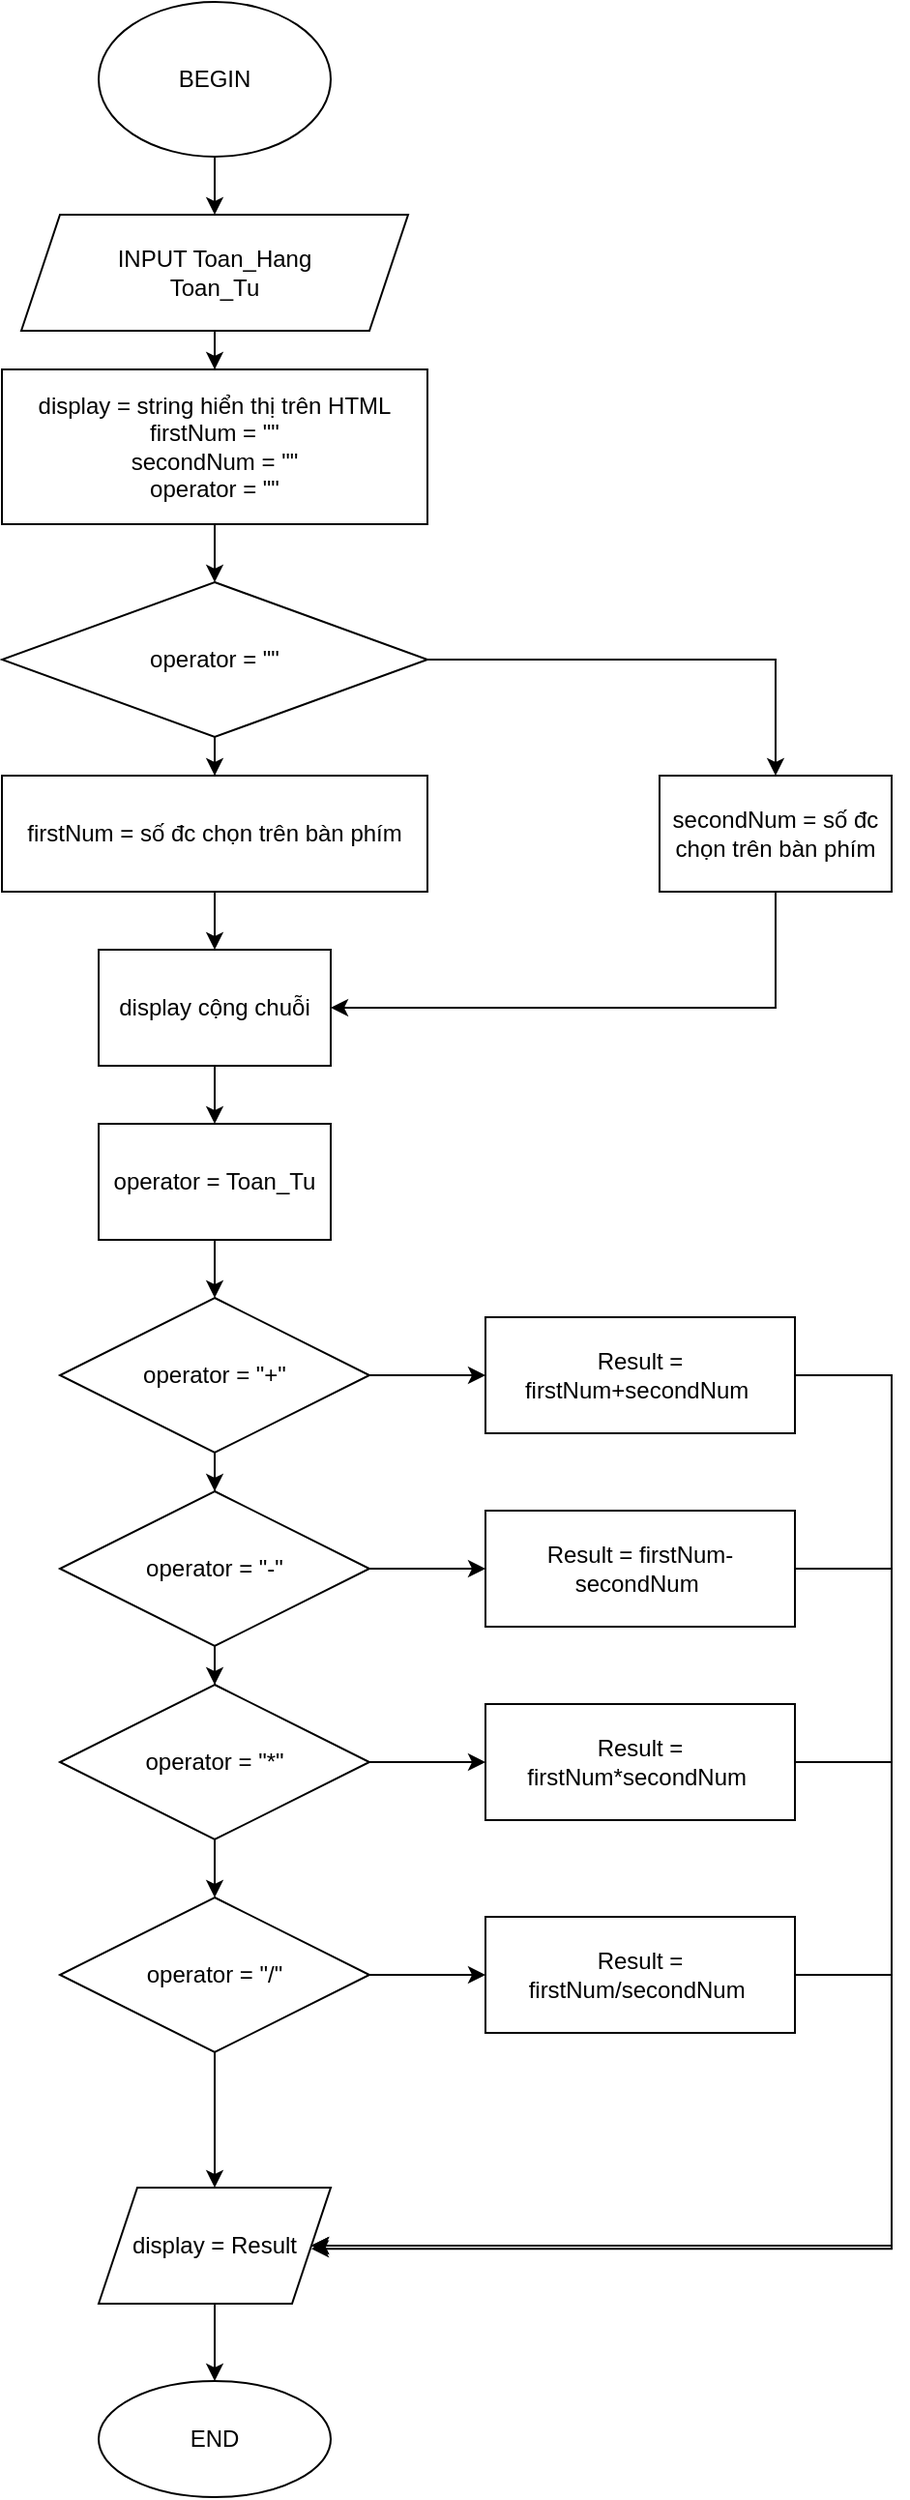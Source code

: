 <mxfile version="20.2.3" type="device"><diagram id="irDqYhnrl2oRboNNfy2U" name="Trang-1"><mxGraphModel dx="1037" dy="641" grid="1" gridSize="10" guides="1" tooltips="1" connect="1" arrows="1" fold="1" page="1" pageScale="1" pageWidth="850" pageHeight="1100" math="0" shadow="0"><root><mxCell id="0"/><mxCell id="1" parent="0"/><mxCell id="HsetPPcqgvdZ3xpiAnZh-3" value="" style="edgeStyle=orthogonalEdgeStyle;rounded=0;orthogonalLoop=1;jettySize=auto;html=1;" edge="1" parent="1" source="HsetPPcqgvdZ3xpiAnZh-1" target="HsetPPcqgvdZ3xpiAnZh-2"><mxGeometry relative="1" as="geometry"/></mxCell><mxCell id="HsetPPcqgvdZ3xpiAnZh-1" value="BEGIN" style="ellipse;whiteSpace=wrap;html=1;" vertex="1" parent="1"><mxGeometry x="310" y="50" width="120" height="80" as="geometry"/></mxCell><mxCell id="HsetPPcqgvdZ3xpiAnZh-5" value="" style="edgeStyle=orthogonalEdgeStyle;rounded=0;orthogonalLoop=1;jettySize=auto;html=1;" edge="1" parent="1" source="HsetPPcqgvdZ3xpiAnZh-2" target="HsetPPcqgvdZ3xpiAnZh-4"><mxGeometry relative="1" as="geometry"/></mxCell><mxCell id="HsetPPcqgvdZ3xpiAnZh-2" value="INPUT Toan_Hang&lt;br&gt;Toan_Tu" style="shape=parallelogram;perimeter=parallelogramPerimeter;whiteSpace=wrap;html=1;fixedSize=1;" vertex="1" parent="1"><mxGeometry x="270" y="160" width="200" height="60" as="geometry"/></mxCell><mxCell id="HsetPPcqgvdZ3xpiAnZh-7" value="" style="edgeStyle=orthogonalEdgeStyle;rounded=0;orthogonalLoop=1;jettySize=auto;html=1;" edge="1" parent="1" source="HsetPPcqgvdZ3xpiAnZh-4" target="HsetPPcqgvdZ3xpiAnZh-6"><mxGeometry relative="1" as="geometry"/></mxCell><mxCell id="HsetPPcqgvdZ3xpiAnZh-4" value="display = string hiển thị trên HTML&lt;br&gt;firstNum = &quot;&quot;&lt;br&gt;secondNum = &quot;&quot;&lt;br&gt;operator = &quot;&quot;&lt;br&gt;" style="whiteSpace=wrap;html=1;" vertex="1" parent="1"><mxGeometry x="260" y="240" width="220" height="80" as="geometry"/></mxCell><mxCell id="HsetPPcqgvdZ3xpiAnZh-9" value="" style="edgeStyle=orthogonalEdgeStyle;rounded=0;orthogonalLoop=1;jettySize=auto;html=1;" edge="1" parent="1" source="HsetPPcqgvdZ3xpiAnZh-6" target="HsetPPcqgvdZ3xpiAnZh-8"><mxGeometry relative="1" as="geometry"/></mxCell><mxCell id="HsetPPcqgvdZ3xpiAnZh-11" value="" style="edgeStyle=orthogonalEdgeStyle;rounded=0;orthogonalLoop=1;jettySize=auto;html=1;" edge="1" parent="1" source="HsetPPcqgvdZ3xpiAnZh-6" target="HsetPPcqgvdZ3xpiAnZh-10"><mxGeometry relative="1" as="geometry"/></mxCell><mxCell id="HsetPPcqgvdZ3xpiAnZh-6" value="operator = &quot;&quot;" style="rhombus;whiteSpace=wrap;html=1;" vertex="1" parent="1"><mxGeometry x="260" y="350" width="220" height="80" as="geometry"/></mxCell><mxCell id="HsetPPcqgvdZ3xpiAnZh-13" value="" style="edgeStyle=orthogonalEdgeStyle;rounded=0;orthogonalLoop=1;jettySize=auto;html=1;" edge="1" parent="1" source="HsetPPcqgvdZ3xpiAnZh-8" target="HsetPPcqgvdZ3xpiAnZh-12"><mxGeometry relative="1" as="geometry"/></mxCell><mxCell id="HsetPPcqgvdZ3xpiAnZh-8" value="firstNum = số đc chọn trên bàn phím" style="whiteSpace=wrap;html=1;" vertex="1" parent="1"><mxGeometry x="260" y="450" width="220" height="60" as="geometry"/></mxCell><mxCell id="HsetPPcqgvdZ3xpiAnZh-14" style="edgeStyle=orthogonalEdgeStyle;rounded=0;orthogonalLoop=1;jettySize=auto;html=1;entryX=1;entryY=0.5;entryDx=0;entryDy=0;" edge="1" parent="1" source="HsetPPcqgvdZ3xpiAnZh-10" target="HsetPPcqgvdZ3xpiAnZh-12"><mxGeometry relative="1" as="geometry"><Array as="points"><mxPoint x="660" y="570"/></Array></mxGeometry></mxCell><mxCell id="HsetPPcqgvdZ3xpiAnZh-10" value="secondNum = số đc chọn trên bàn phím" style="whiteSpace=wrap;html=1;" vertex="1" parent="1"><mxGeometry x="600" y="450" width="120" height="60" as="geometry"/></mxCell><mxCell id="HsetPPcqgvdZ3xpiAnZh-18" value="" style="edgeStyle=orthogonalEdgeStyle;rounded=0;orthogonalLoop=1;jettySize=auto;html=1;" edge="1" parent="1" source="HsetPPcqgvdZ3xpiAnZh-12" target="HsetPPcqgvdZ3xpiAnZh-17"><mxGeometry relative="1" as="geometry"/></mxCell><mxCell id="HsetPPcqgvdZ3xpiAnZh-12" value="display cộng chuỗi" style="whiteSpace=wrap;html=1;" vertex="1" parent="1"><mxGeometry x="310" y="540" width="120" height="60" as="geometry"/></mxCell><mxCell id="HsetPPcqgvdZ3xpiAnZh-20" value="" style="edgeStyle=orthogonalEdgeStyle;rounded=0;orthogonalLoop=1;jettySize=auto;html=1;" edge="1" parent="1" source="HsetPPcqgvdZ3xpiAnZh-17" target="HsetPPcqgvdZ3xpiAnZh-19"><mxGeometry relative="1" as="geometry"/></mxCell><mxCell id="HsetPPcqgvdZ3xpiAnZh-17" value="operator = Toan_Tu" style="whiteSpace=wrap;html=1;" vertex="1" parent="1"><mxGeometry x="310" y="630" width="120" height="60" as="geometry"/></mxCell><mxCell id="HsetPPcqgvdZ3xpiAnZh-26" style="edgeStyle=orthogonalEdgeStyle;rounded=0;orthogonalLoop=1;jettySize=auto;html=1;entryX=0.5;entryY=0;entryDx=0;entryDy=0;" edge="1" parent="1" source="HsetPPcqgvdZ3xpiAnZh-19" target="HsetPPcqgvdZ3xpiAnZh-21"><mxGeometry relative="1" as="geometry"/></mxCell><mxCell id="HsetPPcqgvdZ3xpiAnZh-30" value="" style="edgeStyle=orthogonalEdgeStyle;rounded=0;orthogonalLoop=1;jettySize=auto;html=1;" edge="1" parent="1" source="HsetPPcqgvdZ3xpiAnZh-19" target="HsetPPcqgvdZ3xpiAnZh-29"><mxGeometry relative="1" as="geometry"/></mxCell><mxCell id="HsetPPcqgvdZ3xpiAnZh-19" value="operator = &quot;+&quot;" style="rhombus;whiteSpace=wrap;html=1;" vertex="1" parent="1"><mxGeometry x="290" y="720" width="160" height="80" as="geometry"/></mxCell><mxCell id="HsetPPcqgvdZ3xpiAnZh-27" style="edgeStyle=orthogonalEdgeStyle;rounded=0;orthogonalLoop=1;jettySize=auto;html=1;entryX=0.5;entryY=0;entryDx=0;entryDy=0;" edge="1" parent="1" source="HsetPPcqgvdZ3xpiAnZh-21" target="HsetPPcqgvdZ3xpiAnZh-22"><mxGeometry relative="1" as="geometry"/></mxCell><mxCell id="HsetPPcqgvdZ3xpiAnZh-34" style="edgeStyle=orthogonalEdgeStyle;rounded=0;orthogonalLoop=1;jettySize=auto;html=1;entryX=0;entryY=0.5;entryDx=0;entryDy=0;" edge="1" parent="1" source="HsetPPcqgvdZ3xpiAnZh-21" target="HsetPPcqgvdZ3xpiAnZh-31"><mxGeometry relative="1" as="geometry"/></mxCell><mxCell id="HsetPPcqgvdZ3xpiAnZh-21" value="operator = &quot;-&quot;" style="rhombus;whiteSpace=wrap;html=1;" vertex="1" parent="1"><mxGeometry x="290" y="820" width="160" height="80" as="geometry"/></mxCell><mxCell id="HsetPPcqgvdZ3xpiAnZh-28" style="edgeStyle=orthogonalEdgeStyle;rounded=0;orthogonalLoop=1;jettySize=auto;html=1;entryX=0.5;entryY=0;entryDx=0;entryDy=0;" edge="1" parent="1" source="HsetPPcqgvdZ3xpiAnZh-22" target="HsetPPcqgvdZ3xpiAnZh-23"><mxGeometry relative="1" as="geometry"/></mxCell><mxCell id="HsetPPcqgvdZ3xpiAnZh-35" style="edgeStyle=orthogonalEdgeStyle;rounded=0;orthogonalLoop=1;jettySize=auto;html=1;entryX=0;entryY=0.5;entryDx=0;entryDy=0;" edge="1" parent="1" source="HsetPPcqgvdZ3xpiAnZh-22" target="HsetPPcqgvdZ3xpiAnZh-33"><mxGeometry relative="1" as="geometry"/></mxCell><mxCell id="HsetPPcqgvdZ3xpiAnZh-22" value="operator = &quot;*&quot;" style="rhombus;whiteSpace=wrap;html=1;" vertex="1" parent="1"><mxGeometry x="290" y="920" width="160" height="80" as="geometry"/></mxCell><mxCell id="HsetPPcqgvdZ3xpiAnZh-25" value="" style="edgeStyle=orthogonalEdgeStyle;rounded=0;orthogonalLoop=1;jettySize=auto;html=1;" edge="1" parent="1" source="HsetPPcqgvdZ3xpiAnZh-23" target="HsetPPcqgvdZ3xpiAnZh-24"><mxGeometry relative="1" as="geometry"/></mxCell><mxCell id="HsetPPcqgvdZ3xpiAnZh-36" style="edgeStyle=orthogonalEdgeStyle;rounded=0;orthogonalLoop=1;jettySize=auto;html=1;entryX=0;entryY=0.5;entryDx=0;entryDy=0;" edge="1" parent="1" source="HsetPPcqgvdZ3xpiAnZh-23" target="HsetPPcqgvdZ3xpiAnZh-32"><mxGeometry relative="1" as="geometry"/></mxCell><mxCell id="HsetPPcqgvdZ3xpiAnZh-23" value="operator = &quot;/&quot;" style="rhombus;whiteSpace=wrap;html=1;" vertex="1" parent="1"><mxGeometry x="290" y="1030" width="160" height="80" as="geometry"/></mxCell><mxCell id="HsetPPcqgvdZ3xpiAnZh-42" value="" style="edgeStyle=orthogonalEdgeStyle;rounded=0;orthogonalLoop=1;jettySize=auto;html=1;" edge="1" parent="1" source="HsetPPcqgvdZ3xpiAnZh-24" target="HsetPPcqgvdZ3xpiAnZh-41"><mxGeometry relative="1" as="geometry"/></mxCell><mxCell id="HsetPPcqgvdZ3xpiAnZh-24" value="display = Result" style="shape=parallelogram;perimeter=parallelogramPerimeter;whiteSpace=wrap;html=1;fixedSize=1;" vertex="1" parent="1"><mxGeometry x="310" y="1180" width="120" height="60" as="geometry"/></mxCell><mxCell id="HsetPPcqgvdZ3xpiAnZh-40" style="edgeStyle=orthogonalEdgeStyle;rounded=0;orthogonalLoop=1;jettySize=auto;html=1;" edge="1" parent="1" source="HsetPPcqgvdZ3xpiAnZh-29"><mxGeometry relative="1" as="geometry"><mxPoint x="420" y="1210" as="targetPoint"/><Array as="points"><mxPoint x="720" y="760"/><mxPoint x="720" y="1210"/></Array></mxGeometry></mxCell><mxCell id="HsetPPcqgvdZ3xpiAnZh-29" value="Result = firstNum+secondNum&amp;nbsp;" style="whiteSpace=wrap;html=1;" vertex="1" parent="1"><mxGeometry x="510" y="730" width="160" height="60" as="geometry"/></mxCell><mxCell id="HsetPPcqgvdZ3xpiAnZh-39" style="edgeStyle=orthogonalEdgeStyle;rounded=0;orthogonalLoop=1;jettySize=auto;html=1;" edge="1" parent="1" source="HsetPPcqgvdZ3xpiAnZh-31"><mxGeometry relative="1" as="geometry"><mxPoint x="420" y="1211.6" as="targetPoint"/><Array as="points"><mxPoint x="720" y="860"/><mxPoint x="720" y="1212"/></Array></mxGeometry></mxCell><mxCell id="HsetPPcqgvdZ3xpiAnZh-31" value="Result = firstNum-secondNum&amp;nbsp;" style="whiteSpace=wrap;html=1;" vertex="1" parent="1"><mxGeometry x="510" y="830" width="160" height="60" as="geometry"/></mxCell><mxCell id="HsetPPcqgvdZ3xpiAnZh-37" style="edgeStyle=orthogonalEdgeStyle;rounded=0;orthogonalLoop=1;jettySize=auto;html=1;entryX=1;entryY=0.5;entryDx=0;entryDy=0;" edge="1" parent="1" source="HsetPPcqgvdZ3xpiAnZh-32" target="HsetPPcqgvdZ3xpiAnZh-24"><mxGeometry relative="1" as="geometry"><Array as="points"><mxPoint x="720" y="1070"/><mxPoint x="720" y="1210"/></Array></mxGeometry></mxCell><mxCell id="HsetPPcqgvdZ3xpiAnZh-32" value="Result = firstNum/secondNum&amp;nbsp;" style="whiteSpace=wrap;html=1;" vertex="1" parent="1"><mxGeometry x="510" y="1040" width="160" height="60" as="geometry"/></mxCell><mxCell id="HsetPPcqgvdZ3xpiAnZh-38" style="edgeStyle=orthogonalEdgeStyle;rounded=0;orthogonalLoop=1;jettySize=auto;html=1;entryX=1;entryY=0.5;entryDx=0;entryDy=0;" edge="1" parent="1" source="HsetPPcqgvdZ3xpiAnZh-33" target="HsetPPcqgvdZ3xpiAnZh-24"><mxGeometry relative="1" as="geometry"><Array as="points"><mxPoint x="720" y="960"/><mxPoint x="720" y="1210"/></Array></mxGeometry></mxCell><mxCell id="HsetPPcqgvdZ3xpiAnZh-33" value="Result = firstNum*secondNum&amp;nbsp;" style="whiteSpace=wrap;html=1;" vertex="1" parent="1"><mxGeometry x="510" y="930" width="160" height="60" as="geometry"/></mxCell><mxCell id="HsetPPcqgvdZ3xpiAnZh-41" value="END" style="ellipse;whiteSpace=wrap;html=1;" vertex="1" parent="1"><mxGeometry x="310" y="1280" width="120" height="60" as="geometry"/></mxCell></root></mxGraphModel></diagram></mxfile>